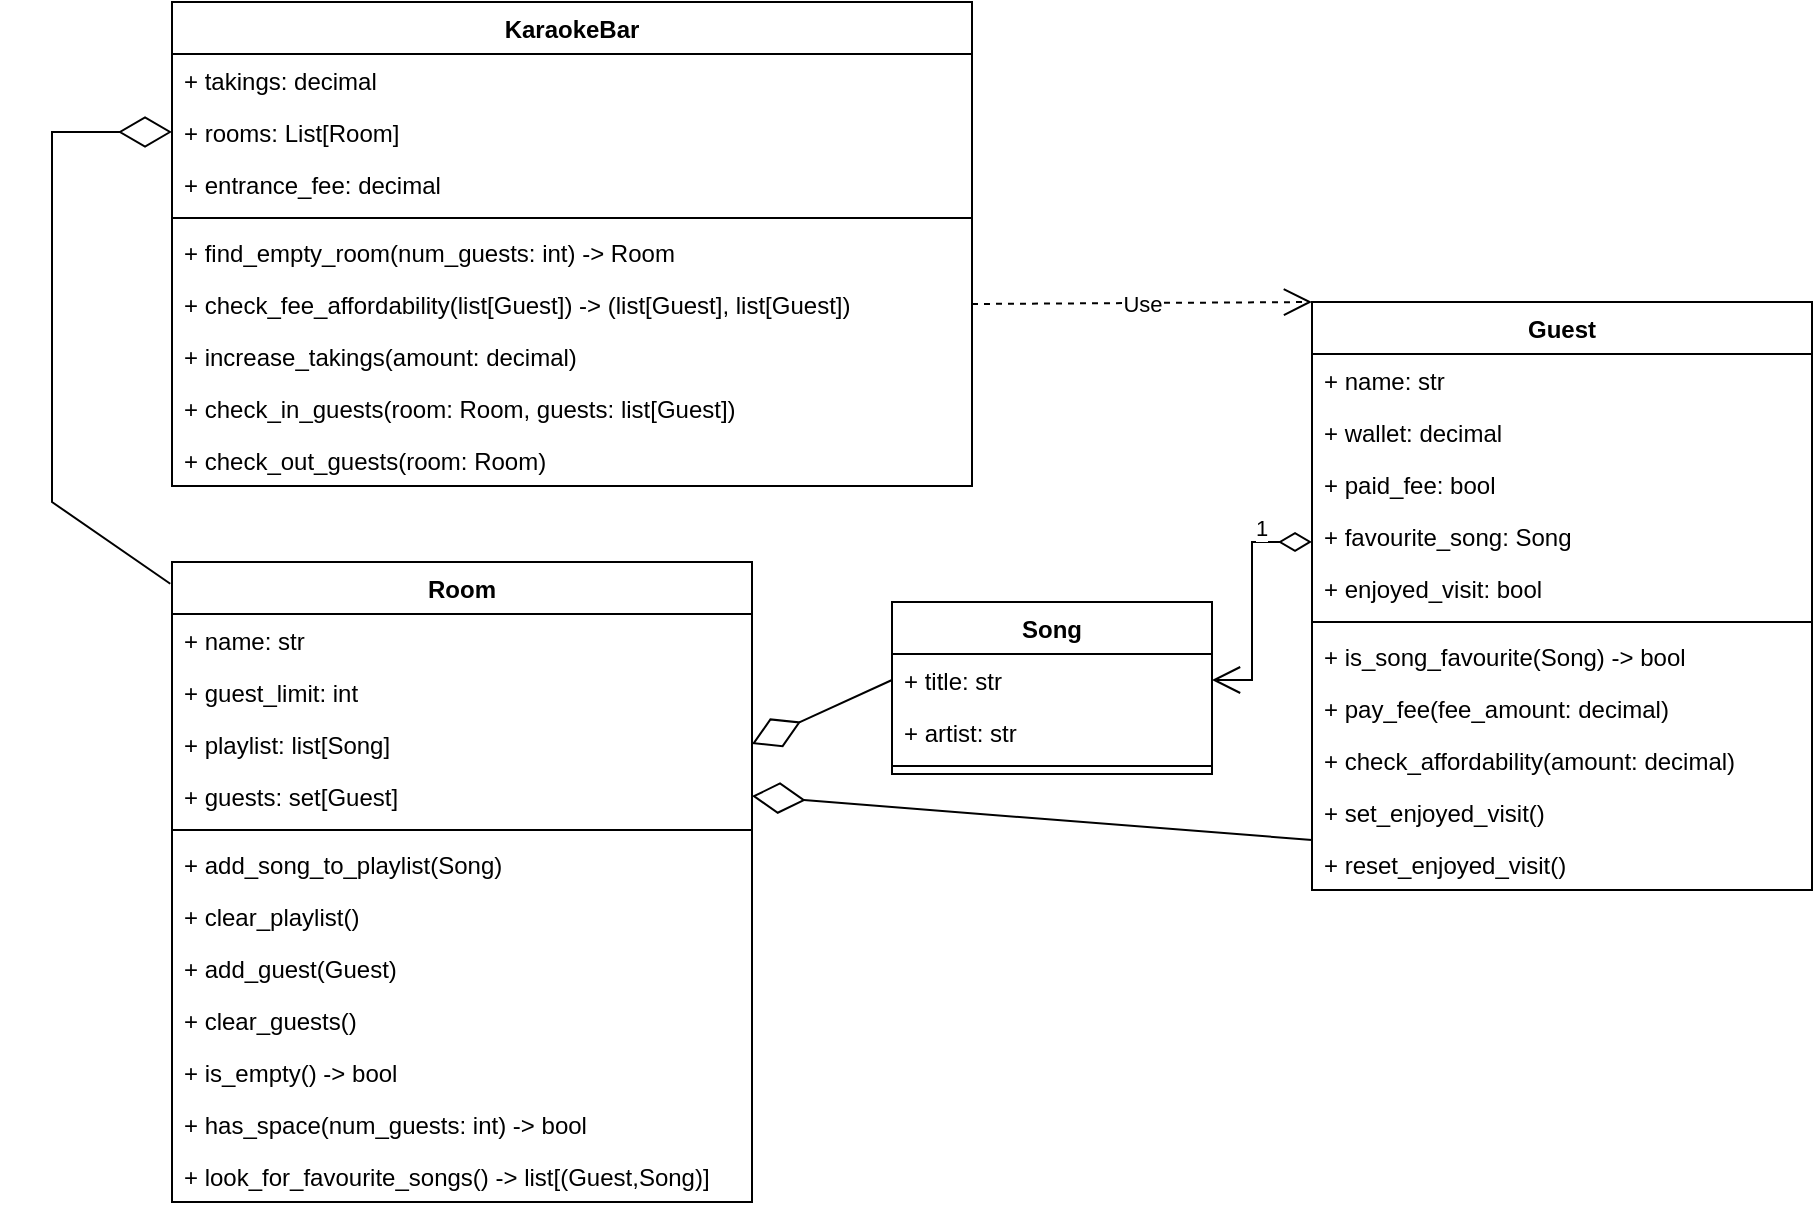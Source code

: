 <mxfile version="20.5.1" type="device"><diagram id="FDkZ9hwnrdCzfbBQZtfT" name="Page-1"><mxGraphModel dx="142" dy="92" grid="1" gridSize="10" guides="1" tooltips="1" connect="1" arrows="1" fold="1" page="1" pageScale="1" pageWidth="1169" pageHeight="827" math="0" shadow="0"><root><mxCell id="0"/><mxCell id="1" parent="0"/><mxCell id="Pst0sxQxQ69QV748kjk2-1" value="Room" style="swimlane;fontStyle=1;align=center;verticalAlign=top;childLayout=stackLayout;horizontal=1;startSize=26;horizontalStack=0;resizeParent=1;resizeParentMax=0;resizeLast=0;collapsible=1;marginBottom=0;" parent="1" vertex="1"><mxGeometry x="110" y="320" width="290" height="320" as="geometry"/></mxCell><mxCell id="Pst0sxQxQ69QV748kjk2-18" value="+ name: str" style="text;strokeColor=none;fillColor=none;align=left;verticalAlign=top;spacingLeft=4;spacingRight=4;overflow=hidden;rotatable=0;points=[[0,0.5],[1,0.5]];portConstraint=eastwest;" parent="Pst0sxQxQ69QV748kjk2-1" vertex="1"><mxGeometry y="26" width="290" height="26" as="geometry"/></mxCell><mxCell id="Pst0sxQxQ69QV748kjk2-26" value="+ guest_limit: int" style="text;strokeColor=none;fillColor=none;align=left;verticalAlign=top;spacingLeft=4;spacingRight=4;overflow=hidden;rotatable=0;points=[[0,0.5],[1,0.5]];portConstraint=eastwest;" parent="Pst0sxQxQ69QV748kjk2-1" vertex="1"><mxGeometry y="52" width="290" height="26" as="geometry"/></mxCell><mxCell id="Pst0sxQxQ69QV748kjk2-30" value="+ playlist: list[Song]" style="text;strokeColor=none;fillColor=none;align=left;verticalAlign=top;spacingLeft=4;spacingRight=4;overflow=hidden;rotatable=0;points=[[0,0.5],[1,0.5]];portConstraint=eastwest;" parent="Pst0sxQxQ69QV748kjk2-1" vertex="1"><mxGeometry y="78" width="290" height="26" as="geometry"/></mxCell><mxCell id="Pst0sxQxQ69QV748kjk2-2" value="+ guests: set[Guest]" style="text;strokeColor=none;fillColor=none;align=left;verticalAlign=top;spacingLeft=4;spacingRight=4;overflow=hidden;rotatable=0;points=[[0,0.5],[1,0.5]];portConstraint=eastwest;" parent="Pst0sxQxQ69QV748kjk2-1" vertex="1"><mxGeometry y="104" width="290" height="26" as="geometry"/></mxCell><mxCell id="Pst0sxQxQ69QV748kjk2-3" value="" style="line;strokeWidth=1;fillColor=none;align=left;verticalAlign=middle;spacingTop=-1;spacingLeft=3;spacingRight=3;rotatable=0;labelPosition=right;points=[];portConstraint=eastwest;strokeColor=inherit;" parent="Pst0sxQxQ69QV748kjk2-1" vertex="1"><mxGeometry y="130" width="290" height="8" as="geometry"/></mxCell><mxCell id="Pst0sxQxQ69QV748kjk2-4" value="+ add_song_to_playlist(Song)" style="text;strokeColor=none;fillColor=none;align=left;verticalAlign=top;spacingLeft=4;spacingRight=4;overflow=hidden;rotatable=0;points=[[0,0.5],[1,0.5]];portConstraint=eastwest;" parent="Pst0sxQxQ69QV748kjk2-1" vertex="1"><mxGeometry y="138" width="290" height="26" as="geometry"/></mxCell><mxCell id="Pst0sxQxQ69QV748kjk2-19" value="+ clear_playlist()" style="text;strokeColor=none;fillColor=none;align=left;verticalAlign=top;spacingLeft=4;spacingRight=4;overflow=hidden;rotatable=0;points=[[0,0.5],[1,0.5]];portConstraint=eastwest;" parent="Pst0sxQxQ69QV748kjk2-1" vertex="1"><mxGeometry y="164" width="290" height="26" as="geometry"/></mxCell><mxCell id="Pst0sxQxQ69QV748kjk2-36" value="+ add_guest(Guest)" style="text;strokeColor=none;fillColor=none;align=left;verticalAlign=top;spacingLeft=4;spacingRight=4;overflow=hidden;rotatable=0;points=[[0,0.5],[1,0.5]];portConstraint=eastwest;" parent="Pst0sxQxQ69QV748kjk2-1" vertex="1"><mxGeometry y="190" width="290" height="26" as="geometry"/></mxCell><mxCell id="Pst0sxQxQ69QV748kjk2-37" value="+ clear_guests()" style="text;strokeColor=none;fillColor=none;align=left;verticalAlign=top;spacingLeft=4;spacingRight=4;overflow=hidden;rotatable=0;points=[[0,0.5],[1,0.5]];portConstraint=eastwest;" parent="Pst0sxQxQ69QV748kjk2-1" vertex="1"><mxGeometry y="216" width="290" height="26" as="geometry"/></mxCell><mxCell id="DRGT3SG2136UpmrKg973-15" value="+ is_empty() -&gt; bool" style="text;strokeColor=none;fillColor=none;align=left;verticalAlign=top;spacingLeft=4;spacingRight=4;overflow=hidden;rotatable=0;points=[[0,0.5],[1,0.5]];portConstraint=eastwest;" vertex="1" parent="Pst0sxQxQ69QV748kjk2-1"><mxGeometry y="242" width="290" height="26" as="geometry"/></mxCell><mxCell id="Pst0sxQxQ69QV748kjk2-38" value="+ has_space(num_guests: int) -&gt; bool" style="text;strokeColor=none;fillColor=none;align=left;verticalAlign=top;spacingLeft=4;spacingRight=4;overflow=hidden;rotatable=0;points=[[0,0.5],[1,0.5]];portConstraint=eastwest;" parent="Pst0sxQxQ69QV748kjk2-1" vertex="1"><mxGeometry y="268" width="290" height="26" as="geometry"/></mxCell><mxCell id="Pst0sxQxQ69QV748kjk2-43" value="+ look_for_favourite_songs() -&gt; list[(Guest,Song)]" style="text;strokeColor=none;fillColor=none;align=left;verticalAlign=top;spacingLeft=4;spacingRight=4;overflow=hidden;rotatable=0;points=[[0,0.5],[1,0.5]];portConstraint=eastwest;" parent="Pst0sxQxQ69QV748kjk2-1" vertex="1"><mxGeometry y="294" width="290" height="26" as="geometry"/></mxCell><mxCell id="Pst0sxQxQ69QV748kjk2-5" value="Song" style="swimlane;fontStyle=1;align=center;verticalAlign=top;childLayout=stackLayout;horizontal=1;startSize=26;horizontalStack=0;resizeParent=1;resizeParentMax=0;resizeLast=0;collapsible=1;marginBottom=0;" parent="1" vertex="1"><mxGeometry x="470" y="340" width="160" height="86" as="geometry"/></mxCell><mxCell id="Pst0sxQxQ69QV748kjk2-20" value="+ title: str" style="text;strokeColor=none;fillColor=none;align=left;verticalAlign=top;spacingLeft=4;spacingRight=4;overflow=hidden;rotatable=0;points=[[0,0.5],[1,0.5]];portConstraint=eastwest;" parent="Pst0sxQxQ69QV748kjk2-5" vertex="1"><mxGeometry y="26" width="160" height="26" as="geometry"/></mxCell><mxCell id="DRGT3SG2136UpmrKg973-12" value="+ artist: str" style="text;strokeColor=none;fillColor=none;align=left;verticalAlign=top;spacingLeft=4;spacingRight=4;overflow=hidden;rotatable=0;points=[[0,0.5],[1,0.5]];portConstraint=eastwest;" vertex="1" parent="Pst0sxQxQ69QV748kjk2-5"><mxGeometry y="52" width="160" height="26" as="geometry"/></mxCell><mxCell id="Pst0sxQxQ69QV748kjk2-7" value="" style="line;strokeWidth=1;fillColor=none;align=left;verticalAlign=middle;spacingTop=-1;spacingLeft=3;spacingRight=3;rotatable=0;labelPosition=right;points=[];portConstraint=eastwest;strokeColor=inherit;" parent="Pst0sxQxQ69QV748kjk2-5" vertex="1"><mxGeometry y="78" width="160" height="8" as="geometry"/></mxCell><mxCell id="Pst0sxQxQ69QV748kjk2-9" value="Guest" style="swimlane;fontStyle=1;align=center;verticalAlign=top;childLayout=stackLayout;horizontal=1;startSize=26;horizontalStack=0;resizeParent=1;resizeParentMax=0;resizeLast=0;collapsible=1;marginBottom=0;" parent="1" vertex="1"><mxGeometry x="680" y="190" width="250" height="294" as="geometry"><mxRectangle x="480" y="240" width="70" height="30" as="alternateBounds"/></mxGeometry></mxCell><mxCell id="Pst0sxQxQ69QV748kjk2-10" value="+ name: str" style="text;strokeColor=none;fillColor=none;align=left;verticalAlign=top;spacingLeft=4;spacingRight=4;overflow=hidden;rotatable=0;points=[[0,0.5],[1,0.5]];portConstraint=eastwest;" parent="Pst0sxQxQ69QV748kjk2-9" vertex="1"><mxGeometry y="26" width="250" height="26" as="geometry"/></mxCell><mxCell id="Pst0sxQxQ69QV748kjk2-24" value="+ wallet: decimal" style="text;strokeColor=none;fillColor=none;align=left;verticalAlign=top;spacingLeft=4;spacingRight=4;overflow=hidden;rotatable=0;points=[[0,0.5],[1,0.5]];portConstraint=eastwest;" parent="Pst0sxQxQ69QV748kjk2-9" vertex="1"><mxGeometry y="52" width="250" height="26" as="geometry"/></mxCell><mxCell id="Pst0sxQxQ69QV748kjk2-34" value="+ paid_fee: bool" style="text;strokeColor=none;fillColor=none;align=left;verticalAlign=top;spacingLeft=4;spacingRight=4;overflow=hidden;rotatable=0;points=[[0,0.5],[1,0.5]];portConstraint=eastwest;" parent="Pst0sxQxQ69QV748kjk2-9" vertex="1"><mxGeometry y="78" width="250" height="26" as="geometry"/></mxCell><mxCell id="Pst0sxQxQ69QV748kjk2-31" value="+ favourite_song: Song" style="text;strokeColor=none;fillColor=none;align=left;verticalAlign=top;spacingLeft=4;spacingRight=4;overflow=hidden;rotatable=0;points=[[0,0.5],[1,0.5]];portConstraint=eastwest;" parent="Pst0sxQxQ69QV748kjk2-9" vertex="1"><mxGeometry y="104" width="250" height="26" as="geometry"/></mxCell><mxCell id="Pst0sxQxQ69QV748kjk2-44" value="+ enjoyed_visit: bool" style="text;strokeColor=none;fillColor=none;align=left;verticalAlign=top;spacingLeft=4;spacingRight=4;overflow=hidden;rotatable=0;points=[[0,0.5],[1,0.5]];portConstraint=eastwest;" parent="Pst0sxQxQ69QV748kjk2-9" vertex="1"><mxGeometry y="130" width="250" height="26" as="geometry"/></mxCell><mxCell id="Pst0sxQxQ69QV748kjk2-11" value="" style="line;strokeWidth=1;fillColor=none;align=left;verticalAlign=middle;spacingTop=-1;spacingLeft=3;spacingRight=3;rotatable=0;labelPosition=right;points=[];portConstraint=eastwest;strokeColor=inherit;" parent="Pst0sxQxQ69QV748kjk2-9" vertex="1"><mxGeometry y="156" width="250" height="8" as="geometry"/></mxCell><mxCell id="Pst0sxQxQ69QV748kjk2-12" value="+ is_song_favourite(Song) -&gt; bool" style="text;strokeColor=none;fillColor=none;align=left;verticalAlign=top;spacingLeft=4;spacingRight=4;overflow=hidden;rotatable=0;points=[[0,0.5],[1,0.5]];portConstraint=eastwest;" parent="Pst0sxQxQ69QV748kjk2-9" vertex="1"><mxGeometry y="164" width="250" height="26" as="geometry"/></mxCell><mxCell id="Pst0sxQxQ69QV748kjk2-25" value="+ pay_fee(fee_amount: decimal)" style="text;strokeColor=none;fillColor=none;align=left;verticalAlign=top;spacingLeft=4;spacingRight=4;overflow=hidden;rotatable=0;points=[[0,0.5],[1,0.5]];portConstraint=eastwest;" parent="Pst0sxQxQ69QV748kjk2-9" vertex="1"><mxGeometry y="190" width="250" height="26" as="geometry"/></mxCell><mxCell id="Pst0sxQxQ69QV748kjk2-39" value="+ check_affordability(amount: decimal)" style="text;strokeColor=none;fillColor=none;align=left;verticalAlign=top;spacingLeft=4;spacingRight=4;overflow=hidden;rotatable=0;points=[[0,0.5],[1,0.5]];portConstraint=eastwest;" parent="Pst0sxQxQ69QV748kjk2-9" vertex="1"><mxGeometry y="216" width="250" height="26" as="geometry"/></mxCell><mxCell id="Pst0sxQxQ69QV748kjk2-42" value="+ set_enjoyed_visit()" style="text;strokeColor=none;fillColor=none;align=left;verticalAlign=top;spacingLeft=4;spacingRight=4;overflow=hidden;rotatable=0;points=[[0,0.5],[1,0.5]];portConstraint=eastwest;" parent="Pst0sxQxQ69QV748kjk2-9" vertex="1"><mxGeometry y="242" width="250" height="26" as="geometry"/></mxCell><mxCell id="DRGT3SG2136UpmrKg973-14" value="+ reset_enjoyed_visit()" style="text;strokeColor=none;fillColor=none;align=left;verticalAlign=top;spacingLeft=4;spacingRight=4;overflow=hidden;rotatable=0;points=[[0,0.5],[1,0.5]];portConstraint=eastwest;" vertex="1" parent="Pst0sxQxQ69QV748kjk2-9"><mxGeometry y="268" width="250" height="26" as="geometry"/></mxCell><mxCell id="Pst0sxQxQ69QV748kjk2-13" value="KaraokeBar" style="swimlane;fontStyle=1;align=center;verticalAlign=top;childLayout=stackLayout;horizontal=1;startSize=26;horizontalStack=0;resizeParent=1;resizeParentMax=0;resizeLast=0;collapsible=1;marginBottom=0;" parent="1" vertex="1"><mxGeometry x="110" y="40" width="400" height="242" as="geometry"/></mxCell><mxCell id="Pst0sxQxQ69QV748kjk2-14" value="+ takings: decimal" style="text;strokeColor=none;fillColor=none;align=left;verticalAlign=top;spacingLeft=4;spacingRight=4;overflow=hidden;rotatable=0;points=[[0,0.5],[1,0.5]];portConstraint=eastwest;" parent="Pst0sxQxQ69QV748kjk2-13" vertex="1"><mxGeometry y="26" width="400" height="26" as="geometry"/></mxCell><mxCell id="Pst0sxQxQ69QV748kjk2-22" value="+ rooms: List[Room]" style="text;strokeColor=none;fillColor=none;align=left;verticalAlign=top;spacingLeft=4;spacingRight=4;overflow=hidden;rotatable=0;points=[[0,0.5],[1,0.5]];portConstraint=eastwest;" parent="Pst0sxQxQ69QV748kjk2-13" vertex="1"><mxGeometry y="52" width="400" height="26" as="geometry"/></mxCell><mxCell id="Pst0sxQxQ69QV748kjk2-35" value="+ entrance_fee: decimal" style="text;strokeColor=none;fillColor=none;align=left;verticalAlign=top;spacingLeft=4;spacingRight=4;overflow=hidden;rotatable=0;points=[[0,0.5],[1,0.5]];portConstraint=eastwest;" parent="Pst0sxQxQ69QV748kjk2-13" vertex="1"><mxGeometry y="78" width="400" height="26" as="geometry"/></mxCell><mxCell id="Pst0sxQxQ69QV748kjk2-15" value="" style="line;strokeWidth=1;fillColor=none;align=left;verticalAlign=middle;spacingTop=-1;spacingLeft=3;spacingRight=3;rotatable=0;labelPosition=right;points=[];portConstraint=eastwest;strokeColor=inherit;" parent="Pst0sxQxQ69QV748kjk2-13" vertex="1"><mxGeometry y="104" width="400" height="8" as="geometry"/></mxCell><mxCell id="Pst0sxQxQ69QV748kjk2-16" value="+ find_empty_room(num_guests: int) -&gt; Room" style="text;strokeColor=none;fillColor=none;align=left;verticalAlign=top;spacingLeft=4;spacingRight=4;overflow=hidden;rotatable=0;points=[[0,0.5],[1,0.5]];portConstraint=eastwest;" parent="Pst0sxQxQ69QV748kjk2-13" vertex="1"><mxGeometry y="112" width="400" height="26" as="geometry"/></mxCell><mxCell id="Pst0sxQxQ69QV748kjk2-46" value="+ check_fee_affordability(list[Guest]) -&gt; (list[Guest], list[Guest])" style="text;strokeColor=none;fillColor=none;align=left;verticalAlign=top;spacingLeft=4;spacingRight=4;overflow=hidden;rotatable=0;points=[[0,0.5],[1,0.5]];portConstraint=eastwest;" parent="Pst0sxQxQ69QV748kjk2-13" vertex="1"><mxGeometry y="138" width="400" height="26" as="geometry"/></mxCell><mxCell id="DRGT3SG2136UpmrKg973-16" value="+ increase_takings(amount: decimal)" style="text;strokeColor=none;fillColor=none;align=left;verticalAlign=top;spacingLeft=4;spacingRight=4;overflow=hidden;rotatable=0;points=[[0,0.5],[1,0.5]];portConstraint=eastwest;" vertex="1" parent="Pst0sxQxQ69QV748kjk2-13"><mxGeometry y="164" width="400" height="26" as="geometry"/></mxCell><mxCell id="Pst0sxQxQ69QV748kjk2-23" value="+ check_in_guests(room: Room, guests: list[Guest])" style="text;strokeColor=none;fillColor=none;align=left;verticalAlign=top;spacingLeft=4;spacingRight=4;overflow=hidden;rotatable=0;points=[[0,0.5],[1,0.5]];portConstraint=eastwest;" parent="Pst0sxQxQ69QV748kjk2-13" vertex="1"><mxGeometry y="190" width="400" height="26" as="geometry"/></mxCell><mxCell id="Pst0sxQxQ69QV748kjk2-56" value="+ check_out_guests(room: Room)" style="text;strokeColor=none;fillColor=none;align=left;verticalAlign=top;spacingLeft=4;spacingRight=4;overflow=hidden;rotatable=0;points=[[0,0.5],[1,0.5]];portConstraint=eastwest;" parent="Pst0sxQxQ69QV748kjk2-13" vertex="1"><mxGeometry y="216" width="400" height="26" as="geometry"/></mxCell><mxCell id="DRGT3SG2136UpmrKg973-1" value="" style="endArrow=diamondThin;endFill=0;endSize=24;html=1;rounded=0;entryX=1;entryY=0.5;entryDx=0;entryDy=0;exitX=0;exitY=1.038;exitDx=0;exitDy=0;exitPerimeter=0;" edge="1" parent="1" source="Pst0sxQxQ69QV748kjk2-42" target="Pst0sxQxQ69QV748kjk2-2"><mxGeometry width="160" relative="1" as="geometry"><mxPoint x="130" y="730" as="sourcePoint"/><mxPoint x="290" y="730" as="targetPoint"/></mxGeometry></mxCell><mxCell id="DRGT3SG2136UpmrKg973-2" value="" style="endArrow=diamondThin;endFill=0;endSize=24;html=1;rounded=0;entryX=1;entryY=0.5;entryDx=0;entryDy=0;exitX=0;exitY=0.5;exitDx=0;exitDy=0;" edge="1" parent="1" source="Pst0sxQxQ69QV748kjk2-20" target="Pst0sxQxQ69QV748kjk2-30"><mxGeometry width="160" relative="1" as="geometry"><mxPoint x="632.5" y="499" as="sourcePoint"/><mxPoint x="420" y="320" as="targetPoint"/></mxGeometry></mxCell><mxCell id="DRGT3SG2136UpmrKg973-3" value="" style="endArrow=diamondThin;endFill=0;endSize=24;html=1;rounded=0;entryX=0;entryY=0.5;entryDx=0;entryDy=0;exitX=-0.003;exitY=0.034;exitDx=0;exitDy=0;exitPerimeter=0;" edge="1" parent="1" source="Pst0sxQxQ69QV748kjk2-1" target="Pst0sxQxQ69QV748kjk2-22"><mxGeometry width="160" relative="1" as="geometry"><mxPoint x="50" y="480" as="sourcePoint"/><mxPoint x="-40" y="414" as="targetPoint"/><Array as="points"><mxPoint x="50" y="290"/><mxPoint x="50" y="105"/></Array></mxGeometry></mxCell><mxCell id="DRGT3SG2136UpmrKg973-4" value="Use" style="endArrow=open;endSize=12;dashed=1;html=1;rounded=0;exitX=1;exitY=0.5;exitDx=0;exitDy=0;entryX=0;entryY=0;entryDx=0;entryDy=0;" edge="1" parent="1" source="Pst0sxQxQ69QV748kjk2-46" target="Pst0sxQxQ69QV748kjk2-9"><mxGeometry width="160" relative="1" as="geometry"><mxPoint x="430" y="320" as="sourcePoint"/><mxPoint x="590" y="320" as="targetPoint"/></mxGeometry></mxCell><mxCell id="DRGT3SG2136UpmrKg973-9" value="1" style="endArrow=open;html=1;endSize=12;startArrow=diamondThin;startSize=14;startFill=0;edgeStyle=orthogonalEdgeStyle;align=left;verticalAlign=bottom;rounded=0;entryX=1;entryY=0.5;entryDx=0;entryDy=0;exitX=0;exitY=0.615;exitDx=0;exitDy=0;exitPerimeter=0;" edge="1" parent="1" source="Pst0sxQxQ69QV748kjk2-31" target="Pst0sxQxQ69QV748kjk2-20"><mxGeometry x="-0.45" relative="1" as="geometry"><mxPoint x="670" y="310" as="sourcePoint"/><mxPoint x="580" y="560" as="targetPoint"/><Array as="points"><mxPoint x="650" y="310"/><mxPoint x="650" y="379"/></Array><mxPoint as="offset"/></mxGeometry></mxCell></root></mxGraphModel></diagram></mxfile>